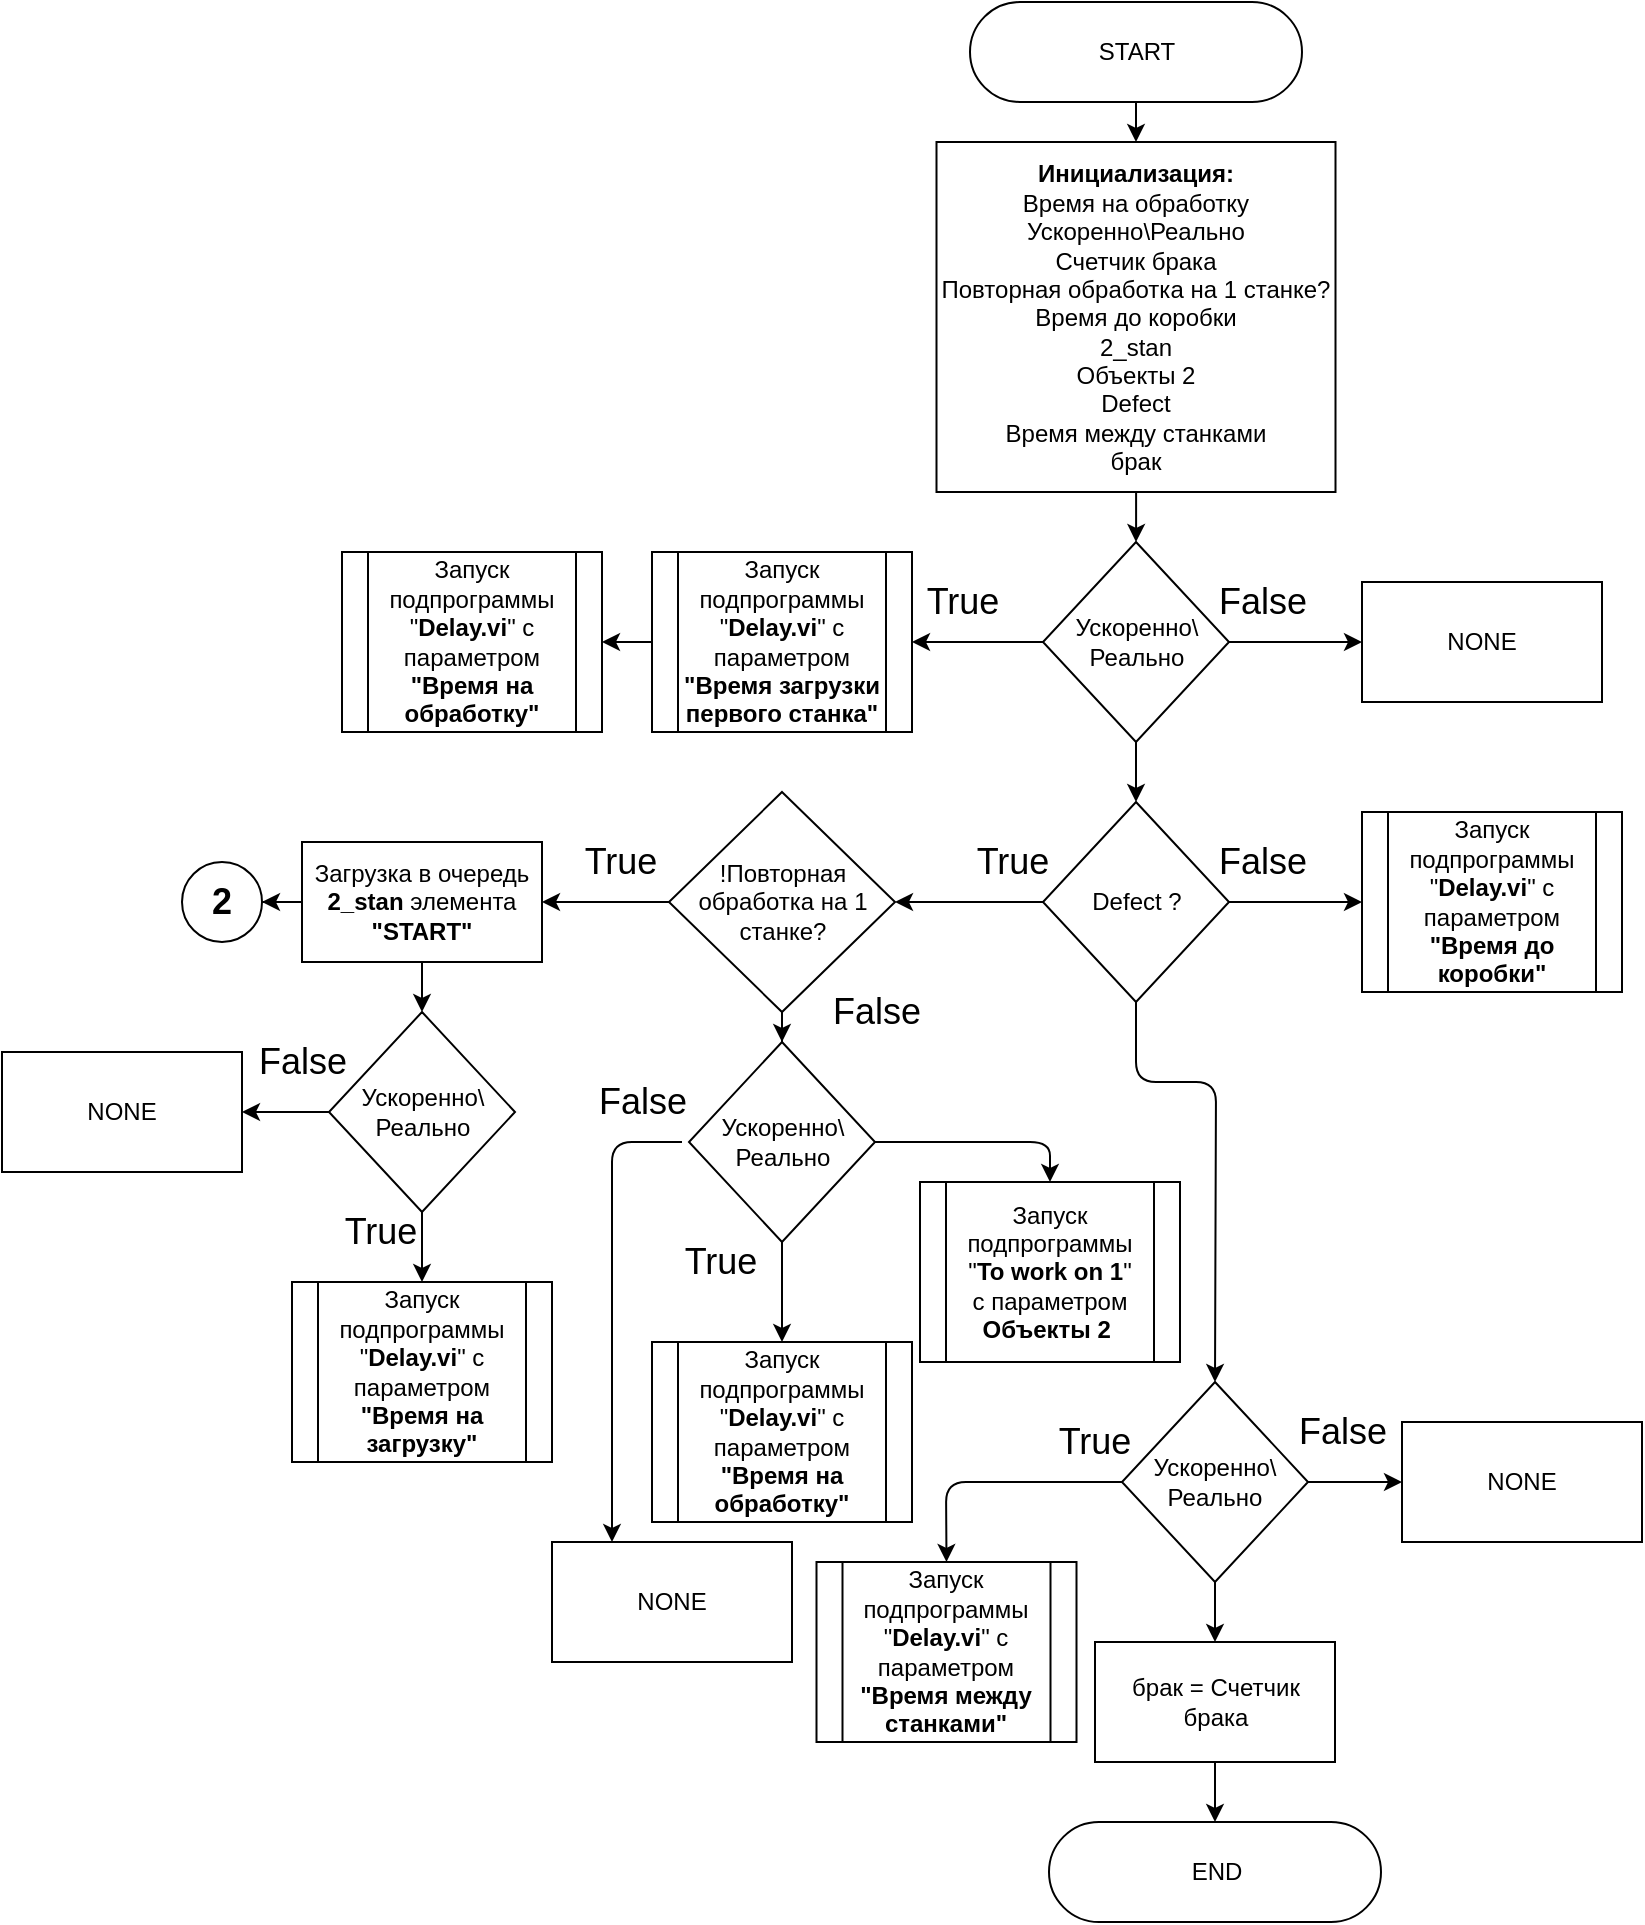 <mxfile version="13.8.1" type="github">
  <diagram id="WuAGs5mWrWRUK7TzIahD" name="Page-1">
    <mxGraphModel dx="1422" dy="772" grid="1" gridSize="10" guides="1" tooltips="1" connect="1" arrows="1" fold="1" page="1" pageScale="1" pageWidth="827" pageHeight="1169" math="0" shadow="0">
      <root>
        <mxCell id="0" />
        <mxCell id="1" parent="0" />
        <mxCell id="YXsqMxvUuQJGhp08czk--4" value="" style="edgeStyle=orthogonalEdgeStyle;rounded=0;orthogonalLoop=1;jettySize=auto;html=1;" edge="1" parent="1" source="YXsqMxvUuQJGhp08czk--1" target="YXsqMxvUuQJGhp08czk--3">
          <mxGeometry relative="1" as="geometry" />
        </mxCell>
        <mxCell id="YXsqMxvUuQJGhp08czk--1" value="START" style="html=1;dashed=0;whitespace=wrap;shape=mxgraph.dfd.start" vertex="1" parent="1">
          <mxGeometry x="484" y="40" width="166" height="50" as="geometry" />
        </mxCell>
        <mxCell id="YXsqMxvUuQJGhp08czk--2" value="END" style="html=1;dashed=0;whitespace=wrap;shape=mxgraph.dfd.start" vertex="1" parent="1">
          <mxGeometry x="523.5" y="950" width="166" height="50" as="geometry" />
        </mxCell>
        <mxCell id="YXsqMxvUuQJGhp08czk--6" value="" style="edgeStyle=orthogonalEdgeStyle;rounded=0;orthogonalLoop=1;jettySize=auto;html=1;" edge="1" parent="1" source="YXsqMxvUuQJGhp08czk--3" target="YXsqMxvUuQJGhp08czk--5">
          <mxGeometry relative="1" as="geometry" />
        </mxCell>
        <mxCell id="YXsqMxvUuQJGhp08czk--3" value="&lt;b&gt;Инициализация:&lt;/b&gt;&lt;br&gt;Время на обработку&lt;br&gt;Ускоренно\Реально&lt;br&gt;Счетчик брака&lt;br&gt;Повторная обработка на 1 станке?&lt;br&gt;Время до коробки&lt;br&gt;2_stan&lt;br&gt;Объекты 2&lt;br&gt;Defect&lt;br&gt;Время между станками&lt;br&gt;брак" style="whiteSpace=wrap;html=1;dashed=0;" vertex="1" parent="1">
          <mxGeometry x="467.25" y="110" width="199.5" height="175" as="geometry" />
        </mxCell>
        <mxCell id="YXsqMxvUuQJGhp08czk--8" value="" style="edgeStyle=orthogonalEdgeStyle;rounded=0;orthogonalLoop=1;jettySize=auto;html=1;" edge="1" parent="1" source="YXsqMxvUuQJGhp08czk--5" target="YXsqMxvUuQJGhp08czk--7">
          <mxGeometry relative="1" as="geometry" />
        </mxCell>
        <mxCell id="YXsqMxvUuQJGhp08czk--13" value="" style="edgeStyle=orthogonalEdgeStyle;rounded=0;orthogonalLoop=1;jettySize=auto;html=1;" edge="1" parent="1" source="YXsqMxvUuQJGhp08czk--5" target="YXsqMxvUuQJGhp08czk--12">
          <mxGeometry relative="1" as="geometry" />
        </mxCell>
        <mxCell id="YXsqMxvUuQJGhp08czk--17" value="" style="edgeStyle=orthogonalEdgeStyle;rounded=0;orthogonalLoop=1;jettySize=auto;html=1;" edge="1" parent="1" source="YXsqMxvUuQJGhp08czk--5" target="YXsqMxvUuQJGhp08czk--16">
          <mxGeometry relative="1" as="geometry" />
        </mxCell>
        <mxCell id="YXsqMxvUuQJGhp08czk--5" value="&lt;span&gt;Ускоренно\&lt;br&gt;Реально&lt;/span&gt;" style="rhombus;whiteSpace=wrap;html=1;" vertex="1" parent="1">
          <mxGeometry x="520.5" y="310" width="93" height="100" as="geometry" />
        </mxCell>
        <mxCell id="YXsqMxvUuQJGhp08czk--7" value="NONE" style="whiteSpace=wrap;html=1;" vertex="1" parent="1">
          <mxGeometry x="680" y="330" width="120" height="60" as="geometry" />
        </mxCell>
        <mxCell id="YXsqMxvUuQJGhp08czk--9" value="&lt;font style=&quot;font-size: 18px&quot;&gt;False&lt;/font&gt;" style="text;html=1;align=center;verticalAlign=middle;resizable=0;points=[];autosize=1;" vertex="1" parent="1">
          <mxGeometry x="600" y="330" width="60" height="20" as="geometry" />
        </mxCell>
        <mxCell id="YXsqMxvUuQJGhp08czk--10" value="&lt;font style=&quot;font-size: 18px&quot;&gt;True&lt;/font&gt;" style="text;html=1;align=center;verticalAlign=middle;resizable=0;points=[];autosize=1;" vertex="1" parent="1">
          <mxGeometry x="455" y="330" width="50" height="20" as="geometry" />
        </mxCell>
        <mxCell id="YXsqMxvUuQJGhp08czk--15" value="" style="edgeStyle=orthogonalEdgeStyle;rounded=0;orthogonalLoop=1;jettySize=auto;html=1;" edge="1" parent="1" source="YXsqMxvUuQJGhp08czk--12" target="YXsqMxvUuQJGhp08czk--14">
          <mxGeometry relative="1" as="geometry" />
        </mxCell>
        <mxCell id="YXsqMxvUuQJGhp08czk--12" value="Запуск подпрограммы &quot;&lt;b&gt;Delay.vi&lt;/b&gt;&quot; с параметром &lt;b&gt;&quot;Время загрузки первого станка&quot;&lt;/b&gt;" style="shape=process;whiteSpace=wrap;html=1;backgroundOutline=1;" vertex="1" parent="1">
          <mxGeometry x="325" y="315" width="130" height="90" as="geometry" />
        </mxCell>
        <mxCell id="YXsqMxvUuQJGhp08czk--14" value="Запуск подпрограммы &quot;&lt;b&gt;Delay.vi&lt;/b&gt;&quot; с параметром &lt;b&gt;&quot;Время на обработку&quot;&lt;/b&gt;" style="shape=process;whiteSpace=wrap;html=1;backgroundOutline=1;" vertex="1" parent="1">
          <mxGeometry x="170" y="315" width="130" height="90" as="geometry" />
        </mxCell>
        <mxCell id="YXsqMxvUuQJGhp08czk--21" value="" style="edgeStyle=orthogonalEdgeStyle;rounded=0;orthogonalLoop=1;jettySize=auto;html=1;" edge="1" parent="1" source="YXsqMxvUuQJGhp08czk--16">
          <mxGeometry relative="1" as="geometry">
            <mxPoint x="680" y="490" as="targetPoint" />
          </mxGeometry>
        </mxCell>
        <mxCell id="YXsqMxvUuQJGhp08czk--23" value="" style="edgeStyle=orthogonalEdgeStyle;rounded=0;orthogonalLoop=1;jettySize=auto;html=1;entryX=1;entryY=0.5;entryDx=0;entryDy=0;" edge="1" parent="1" source="YXsqMxvUuQJGhp08czk--16" target="YXsqMxvUuQJGhp08czk--27">
          <mxGeometry relative="1" as="geometry">
            <mxPoint x="454" y="490" as="targetPoint" />
          </mxGeometry>
        </mxCell>
        <mxCell id="YXsqMxvUuQJGhp08czk--16" value="Defect ?" style="rhombus;whiteSpace=wrap;html=1;" vertex="1" parent="1">
          <mxGeometry x="520.5" y="440" width="93" height="100" as="geometry" />
        </mxCell>
        <mxCell id="YXsqMxvUuQJGhp08czk--56" value="" style="edgeStyle=orthogonalEdgeStyle;rounded=0;orthogonalLoop=1;jettySize=auto;html=1;" edge="1" parent="1" source="YXsqMxvUuQJGhp08czk--18" target="YXsqMxvUuQJGhp08czk--55">
          <mxGeometry relative="1" as="geometry" />
        </mxCell>
        <mxCell id="YXsqMxvUuQJGhp08czk--60" value="" style="edgeStyle=orthogonalEdgeStyle;rounded=0;orthogonalLoop=1;jettySize=auto;html=1;" edge="1" parent="1" source="YXsqMxvUuQJGhp08czk--18" target="YXsqMxvUuQJGhp08czk--59">
          <mxGeometry relative="1" as="geometry" />
        </mxCell>
        <mxCell id="YXsqMxvUuQJGhp08czk--18" value="&lt;span&gt;Ускоренно\&lt;br&gt;Реально&lt;/span&gt;" style="rhombus;whiteSpace=wrap;html=1;" vertex="1" parent="1">
          <mxGeometry x="560" y="730" width="93" height="100" as="geometry" />
        </mxCell>
        <mxCell id="YXsqMxvUuQJGhp08czk--24" value="&lt;font style=&quot;font-size: 18px&quot;&gt;False&lt;/font&gt;" style="text;html=1;align=center;verticalAlign=middle;resizable=0;points=[];autosize=1;" vertex="1" parent="1">
          <mxGeometry x="600" y="460" width="60" height="20" as="geometry" />
        </mxCell>
        <mxCell id="YXsqMxvUuQJGhp08czk--25" value="Запуск подпрограммы &quot;&lt;b&gt;Delay.vi&lt;/b&gt;&quot; с параметром &lt;b&gt;&quot;Время до коробки&quot;&lt;/b&gt;" style="shape=process;whiteSpace=wrap;html=1;backgroundOutline=1;" vertex="1" parent="1">
          <mxGeometry x="680" y="445" width="130" height="90" as="geometry" />
        </mxCell>
        <mxCell id="YXsqMxvUuQJGhp08czk--26" value="&lt;font style=&quot;font-size: 18px&quot;&gt;True&lt;/font&gt;" style="text;html=1;align=center;verticalAlign=middle;resizable=0;points=[];autosize=1;" vertex="1" parent="1">
          <mxGeometry x="480" y="460" width="50" height="20" as="geometry" />
        </mxCell>
        <mxCell id="YXsqMxvUuQJGhp08czk--31" value="" style="edgeStyle=orthogonalEdgeStyle;rounded=0;orthogonalLoop=1;jettySize=auto;html=1;" edge="1" parent="1" source="YXsqMxvUuQJGhp08czk--27" target="YXsqMxvUuQJGhp08czk--30">
          <mxGeometry relative="1" as="geometry" />
        </mxCell>
        <mxCell id="YXsqMxvUuQJGhp08czk--45" value="" style="edgeStyle=orthogonalEdgeStyle;rounded=0;orthogonalLoop=1;jettySize=auto;html=1;" edge="1" parent="1" source="YXsqMxvUuQJGhp08czk--27" target="YXsqMxvUuQJGhp08czk--44">
          <mxGeometry relative="1" as="geometry" />
        </mxCell>
        <mxCell id="YXsqMxvUuQJGhp08czk--27" value="!Повторная обработка на 1 станке?" style="rhombus;whiteSpace=wrap;html=1;" vertex="1" parent="1">
          <mxGeometry x="333.5" y="435" width="113" height="110" as="geometry" />
        </mxCell>
        <mxCell id="YXsqMxvUuQJGhp08czk--33" style="edgeStyle=orthogonalEdgeStyle;rounded=0;orthogonalLoop=1;jettySize=auto;html=1;entryX=1;entryY=0.5;entryDx=0;entryDy=0;" edge="1" parent="1" source="YXsqMxvUuQJGhp08czk--30" target="YXsqMxvUuQJGhp08czk--32">
          <mxGeometry relative="1" as="geometry" />
        </mxCell>
        <mxCell id="YXsqMxvUuQJGhp08czk--35" value="" style="edgeStyle=orthogonalEdgeStyle;rounded=0;orthogonalLoop=1;jettySize=auto;html=1;" edge="1" parent="1" source="YXsqMxvUuQJGhp08czk--30" target="YXsqMxvUuQJGhp08czk--34">
          <mxGeometry relative="1" as="geometry" />
        </mxCell>
        <mxCell id="YXsqMxvUuQJGhp08czk--30" value="Загрузка в очередь &lt;b&gt;2_stan &lt;/b&gt;элемента &lt;b&gt;&quot;START&quot;&lt;/b&gt;" style="whiteSpace=wrap;html=1;" vertex="1" parent="1">
          <mxGeometry x="150" y="460" width="120" height="60" as="geometry" />
        </mxCell>
        <mxCell id="YXsqMxvUuQJGhp08czk--32" value="&lt;font style=&quot;font-size: 18px&quot;&gt;&lt;b&gt;2&lt;/b&gt;&lt;/font&gt;" style="ellipse;whiteSpace=wrap;html=1;aspect=fixed;" vertex="1" parent="1">
          <mxGeometry x="90" y="470" width="40" height="40" as="geometry" />
        </mxCell>
        <mxCell id="YXsqMxvUuQJGhp08czk--37" value="" style="edgeStyle=orthogonalEdgeStyle;rounded=0;orthogonalLoop=1;jettySize=auto;html=1;" edge="1" parent="1" source="YXsqMxvUuQJGhp08czk--34" target="YXsqMxvUuQJGhp08czk--36">
          <mxGeometry relative="1" as="geometry" />
        </mxCell>
        <mxCell id="YXsqMxvUuQJGhp08czk--40" value="" style="edgeStyle=orthogonalEdgeStyle;rounded=0;orthogonalLoop=1;jettySize=auto;html=1;" edge="1" parent="1" source="YXsqMxvUuQJGhp08czk--34" target="YXsqMxvUuQJGhp08czk--39">
          <mxGeometry relative="1" as="geometry" />
        </mxCell>
        <mxCell id="YXsqMxvUuQJGhp08czk--34" value="&lt;span&gt;Ускоренно\&lt;br&gt;Реально&lt;/span&gt;" style="rhombus;whiteSpace=wrap;html=1;" vertex="1" parent="1">
          <mxGeometry x="163.5" y="545" width="93" height="100" as="geometry" />
        </mxCell>
        <mxCell id="YXsqMxvUuQJGhp08czk--36" value="Запуск подпрограммы &quot;&lt;b&gt;Delay.vi&lt;/b&gt;&quot; с параметром &lt;b&gt;&quot;Время на загрузку&quot;&lt;/b&gt;" style="shape=process;whiteSpace=wrap;html=1;backgroundOutline=1;" vertex="1" parent="1">
          <mxGeometry x="145" y="680" width="130" height="90" as="geometry" />
        </mxCell>
        <mxCell id="YXsqMxvUuQJGhp08czk--38" value="&lt;font style=&quot;font-size: 18px&quot;&gt;True&lt;/font&gt;" style="text;html=1;align=center;verticalAlign=middle;resizable=0;points=[];autosize=1;" vertex="1" parent="1">
          <mxGeometry x="163.5" y="645" width="50" height="20" as="geometry" />
        </mxCell>
        <mxCell id="YXsqMxvUuQJGhp08czk--39" value="NONE" style="whiteSpace=wrap;html=1;" vertex="1" parent="1">
          <mxGeometry y="565" width="120" height="60" as="geometry" />
        </mxCell>
        <mxCell id="YXsqMxvUuQJGhp08czk--41" value="&lt;font style=&quot;font-size: 18px&quot;&gt;False&lt;/font&gt;" style="text;html=1;align=center;verticalAlign=middle;resizable=0;points=[];autosize=1;" vertex="1" parent="1">
          <mxGeometry x="120" y="560" width="60" height="20" as="geometry" />
        </mxCell>
        <mxCell id="YXsqMxvUuQJGhp08czk--42" value="&lt;font style=&quot;font-size: 18px&quot;&gt;True&lt;/font&gt;" style="text;html=1;align=center;verticalAlign=middle;resizable=0;points=[];autosize=1;" vertex="1" parent="1">
          <mxGeometry x="283.5" y="460" width="50" height="20" as="geometry" />
        </mxCell>
        <mxCell id="YXsqMxvUuQJGhp08czk--43" value="&lt;font style=&quot;font-size: 18px&quot;&gt;False&lt;/font&gt;" style="text;html=1;align=center;verticalAlign=middle;resizable=0;points=[];autosize=1;" vertex="1" parent="1">
          <mxGeometry x="407.25" y="535" width="60" height="20" as="geometry" />
        </mxCell>
        <mxCell id="YXsqMxvUuQJGhp08czk--47" value="" style="edgeStyle=orthogonalEdgeStyle;rounded=0;orthogonalLoop=1;jettySize=auto;html=1;" edge="1" parent="1" source="YXsqMxvUuQJGhp08czk--44" target="YXsqMxvUuQJGhp08czk--46">
          <mxGeometry relative="1" as="geometry" />
        </mxCell>
        <mxCell id="YXsqMxvUuQJGhp08czk--44" value="&lt;span&gt;Ускоренно\&lt;br&gt;Реально&lt;/span&gt;" style="rhombus;whiteSpace=wrap;html=1;" vertex="1" parent="1">
          <mxGeometry x="343.5" y="560" width="93" height="100" as="geometry" />
        </mxCell>
        <mxCell id="YXsqMxvUuQJGhp08czk--46" value="Запуск подпрограммы &quot;&lt;b&gt;Delay.vi&lt;/b&gt;&quot; с параметром &lt;b&gt;&quot;&lt;/b&gt;&lt;b&gt;Время на обработку&lt;/b&gt;&lt;b&gt;&quot;&lt;/b&gt;" style="shape=process;whiteSpace=wrap;html=1;backgroundOutline=1;" vertex="1" parent="1">
          <mxGeometry x="325" y="710" width="130" height="90" as="geometry" />
        </mxCell>
        <mxCell id="YXsqMxvUuQJGhp08czk--48" value="NONE" style="whiteSpace=wrap;html=1;" vertex="1" parent="1">
          <mxGeometry x="275" y="810" width="120" height="60" as="geometry" />
        </mxCell>
        <mxCell id="YXsqMxvUuQJGhp08czk--49" value="" style="endArrow=classic;html=1;entryX=0.25;entryY=0;entryDx=0;entryDy=0;" edge="1" parent="1" target="YXsqMxvUuQJGhp08czk--48">
          <mxGeometry width="50" height="50" relative="1" as="geometry">
            <mxPoint x="340" y="610" as="sourcePoint" />
            <mxPoint x="390" y="680" as="targetPoint" />
            <Array as="points">
              <mxPoint x="305" y="610" />
            </Array>
          </mxGeometry>
        </mxCell>
        <mxCell id="YXsqMxvUuQJGhp08czk--50" value="&lt;font style=&quot;font-size: 18px&quot;&gt;False&lt;/font&gt;" style="text;html=1;align=center;verticalAlign=middle;resizable=0;points=[];autosize=1;" vertex="1" parent="1">
          <mxGeometry x="290" y="580" width="60" height="20" as="geometry" />
        </mxCell>
        <mxCell id="YXsqMxvUuQJGhp08czk--51" value="&lt;font style=&quot;font-size: 18px&quot;&gt;True&lt;/font&gt;" style="text;html=1;align=center;verticalAlign=middle;resizable=0;points=[];autosize=1;" vertex="1" parent="1">
          <mxGeometry x="333.5" y="660" width="50" height="20" as="geometry" />
        </mxCell>
        <mxCell id="YXsqMxvUuQJGhp08czk--52" value="" style="endArrow=classic;html=1;exitX=1;exitY=0.5;exitDx=0;exitDy=0;entryX=0.5;entryY=0;entryDx=0;entryDy=0;" edge="1" parent="1" source="YXsqMxvUuQJGhp08czk--44" target="YXsqMxvUuQJGhp08czk--53">
          <mxGeometry width="50" height="50" relative="1" as="geometry">
            <mxPoint x="340" y="610" as="sourcePoint" />
            <mxPoint x="520" y="620" as="targetPoint" />
            <Array as="points">
              <mxPoint x="524" y="610" />
            </Array>
          </mxGeometry>
        </mxCell>
        <mxCell id="YXsqMxvUuQJGhp08czk--53" value="Запуск подпрограммы &quot;&lt;b&gt;To work on 1&lt;/b&gt;&quot;&lt;br&gt;с параметром &lt;b&gt;Объекты 2&amp;nbsp;&lt;/b&gt;" style="shape=process;whiteSpace=wrap;html=1;backgroundOutline=1;" vertex="1" parent="1">
          <mxGeometry x="459" y="630" width="130" height="90" as="geometry" />
        </mxCell>
        <mxCell id="YXsqMxvUuQJGhp08czk--54" value="" style="endArrow=classic;html=1;exitX=0.5;exitY=1;exitDx=0;exitDy=0;entryX=0.5;entryY=0;entryDx=0;entryDy=0;" edge="1" parent="1" source="YXsqMxvUuQJGhp08czk--16" target="YXsqMxvUuQJGhp08czk--18">
          <mxGeometry width="50" height="50" relative="1" as="geometry">
            <mxPoint x="340" y="620" as="sourcePoint" />
            <mxPoint x="390" y="570" as="targetPoint" />
            <Array as="points">
              <mxPoint x="567" y="580" />
              <mxPoint x="607" y="580" />
            </Array>
          </mxGeometry>
        </mxCell>
        <mxCell id="YXsqMxvUuQJGhp08czk--57" value="" style="edgeStyle=orthogonalEdgeStyle;rounded=0;orthogonalLoop=1;jettySize=auto;html=1;" edge="1" parent="1" source="YXsqMxvUuQJGhp08czk--55" target="YXsqMxvUuQJGhp08czk--2">
          <mxGeometry relative="1" as="geometry" />
        </mxCell>
        <mxCell id="YXsqMxvUuQJGhp08czk--55" value="&lt;span&gt;брак = Счетчик брака&lt;/span&gt;" style="whiteSpace=wrap;html=1;" vertex="1" parent="1">
          <mxGeometry x="546.5" y="860" width="120" height="60" as="geometry" />
        </mxCell>
        <mxCell id="YXsqMxvUuQJGhp08czk--58" value="&lt;font style=&quot;font-size: 18px&quot;&gt;False&lt;/font&gt;" style="text;html=1;align=center;verticalAlign=middle;resizable=0;points=[];autosize=1;" vertex="1" parent="1">
          <mxGeometry x="640" y="745" width="60" height="20" as="geometry" />
        </mxCell>
        <mxCell id="YXsqMxvUuQJGhp08czk--59" value="NONE" style="whiteSpace=wrap;html=1;" vertex="1" parent="1">
          <mxGeometry x="700" y="750" width="120" height="60" as="geometry" />
        </mxCell>
        <mxCell id="YXsqMxvUuQJGhp08czk--61" value="&lt;font style=&quot;font-size: 18px&quot;&gt;True&lt;/font&gt;" style="text;html=1;align=center;verticalAlign=middle;resizable=0;points=[];autosize=1;" vertex="1" parent="1">
          <mxGeometry x="520.5" y="750" width="50" height="20" as="geometry" />
        </mxCell>
        <mxCell id="YXsqMxvUuQJGhp08czk--62" value="Запуск подпрограммы &quot;&lt;b&gt;Delay.vi&lt;/b&gt;&quot; с параметром &lt;b&gt;&quot;Время между станками&quot;&lt;/b&gt;" style="shape=process;whiteSpace=wrap;html=1;backgroundOutline=1;" vertex="1" parent="1">
          <mxGeometry x="407.25" y="820" width="130" height="90" as="geometry" />
        </mxCell>
        <mxCell id="YXsqMxvUuQJGhp08czk--63" value="" style="endArrow=classic;html=1;exitX=0;exitY=0.5;exitDx=0;exitDy=0;entryX=0.5;entryY=0;entryDx=0;entryDy=0;" edge="1" parent="1" source="YXsqMxvUuQJGhp08czk--18" target="YXsqMxvUuQJGhp08czk--62">
          <mxGeometry width="50" height="50" relative="1" as="geometry">
            <mxPoint x="300" y="760" as="sourcePoint" />
            <mxPoint x="350" y="710" as="targetPoint" />
            <Array as="points">
              <mxPoint x="472" y="780" />
            </Array>
          </mxGeometry>
        </mxCell>
      </root>
    </mxGraphModel>
  </diagram>
</mxfile>
